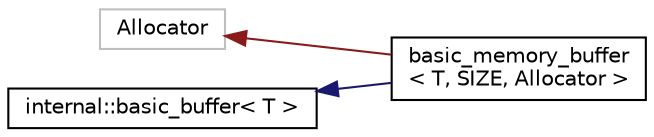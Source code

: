 digraph "Graphical Class Hierarchy"
{
  edge [fontname="Helvetica",fontsize="10",labelfontname="Helvetica",labelfontsize="10"];
  node [fontname="Helvetica",fontsize="10",shape=record];
  rankdir="LR";
  Node1 [label="Allocator",height=0.2,width=0.4,color="grey75", fillcolor="white", style="filled"];
  Node1 -> Node2 [dir="back",color="firebrick4",fontsize="10",style="solid",fontname="Helvetica"];
  Node2 [label="basic_memory_buffer\l\< T, SIZE, Allocator \>",height=0.2,width=0.4,color="black", fillcolor="white", style="filled",URL="$classbasic__memory__buffer.html"];
  Node3 [label="internal::basic_buffer\< T \>",height=0.2,width=0.4,color="black", fillcolor="white", style="filled",URL="$classinternal_1_1basic__buffer.html"];
  Node3 -> Node2 [dir="back",color="midnightblue",fontsize="10",style="solid",fontname="Helvetica"];
}
